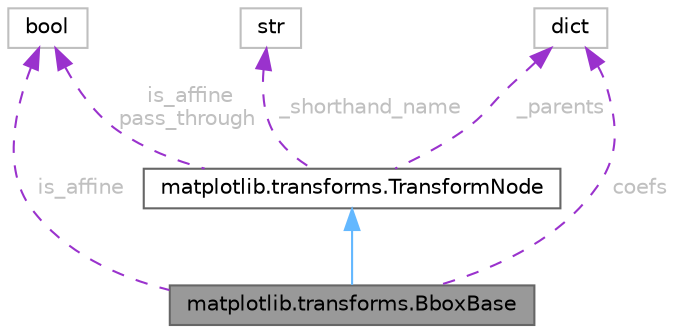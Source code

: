 digraph "matplotlib.transforms.BboxBase"
{
 // LATEX_PDF_SIZE
  bgcolor="transparent";
  edge [fontname=Helvetica,fontsize=10,labelfontname=Helvetica,labelfontsize=10];
  node [fontname=Helvetica,fontsize=10,shape=box,height=0.2,width=0.4];
  Node1 [id="Node000001",label="matplotlib.transforms.BboxBase",height=0.2,width=0.4,color="gray40", fillcolor="grey60", style="filled", fontcolor="black",tooltip=" "];
  Node2 -> Node1 [id="edge7_Node000001_Node000002",dir="back",color="steelblue1",style="solid",tooltip=" "];
  Node2 [id="Node000002",label="matplotlib.transforms.TransformNode",height=0.2,width=0.4,color="gray40", fillcolor="white", style="filled",URL="$d0/da9/classmatplotlib_1_1transforms_1_1TransformNode.html",tooltip=" "];
  Node3 -> Node2 [id="edge8_Node000002_Node000003",dir="back",color="darkorchid3",style="dashed",tooltip=" ",label=" is_affine\npass_through",fontcolor="grey" ];
  Node3 [id="Node000003",label="bool",height=0.2,width=0.4,color="grey75", fillcolor="white", style="filled",tooltip=" "];
  Node4 -> Node2 [id="edge9_Node000002_Node000004",dir="back",color="darkorchid3",style="dashed",tooltip=" ",label=" _parents",fontcolor="grey" ];
  Node4 [id="Node000004",label="dict",height=0.2,width=0.4,color="grey75", fillcolor="white", style="filled",tooltip=" "];
  Node5 -> Node2 [id="edge10_Node000002_Node000005",dir="back",color="darkorchid3",style="dashed",tooltip=" ",label=" _shorthand_name",fontcolor="grey" ];
  Node5 [id="Node000005",label="str",height=0.2,width=0.4,color="grey75", fillcolor="white", style="filled",tooltip=" "];
  Node3 -> Node1 [id="edge11_Node000001_Node000003",dir="back",color="darkorchid3",style="dashed",tooltip=" ",label=" is_affine",fontcolor="grey" ];
  Node4 -> Node1 [id="edge12_Node000001_Node000004",dir="back",color="darkorchid3",style="dashed",tooltip=" ",label=" coefs",fontcolor="grey" ];
}
